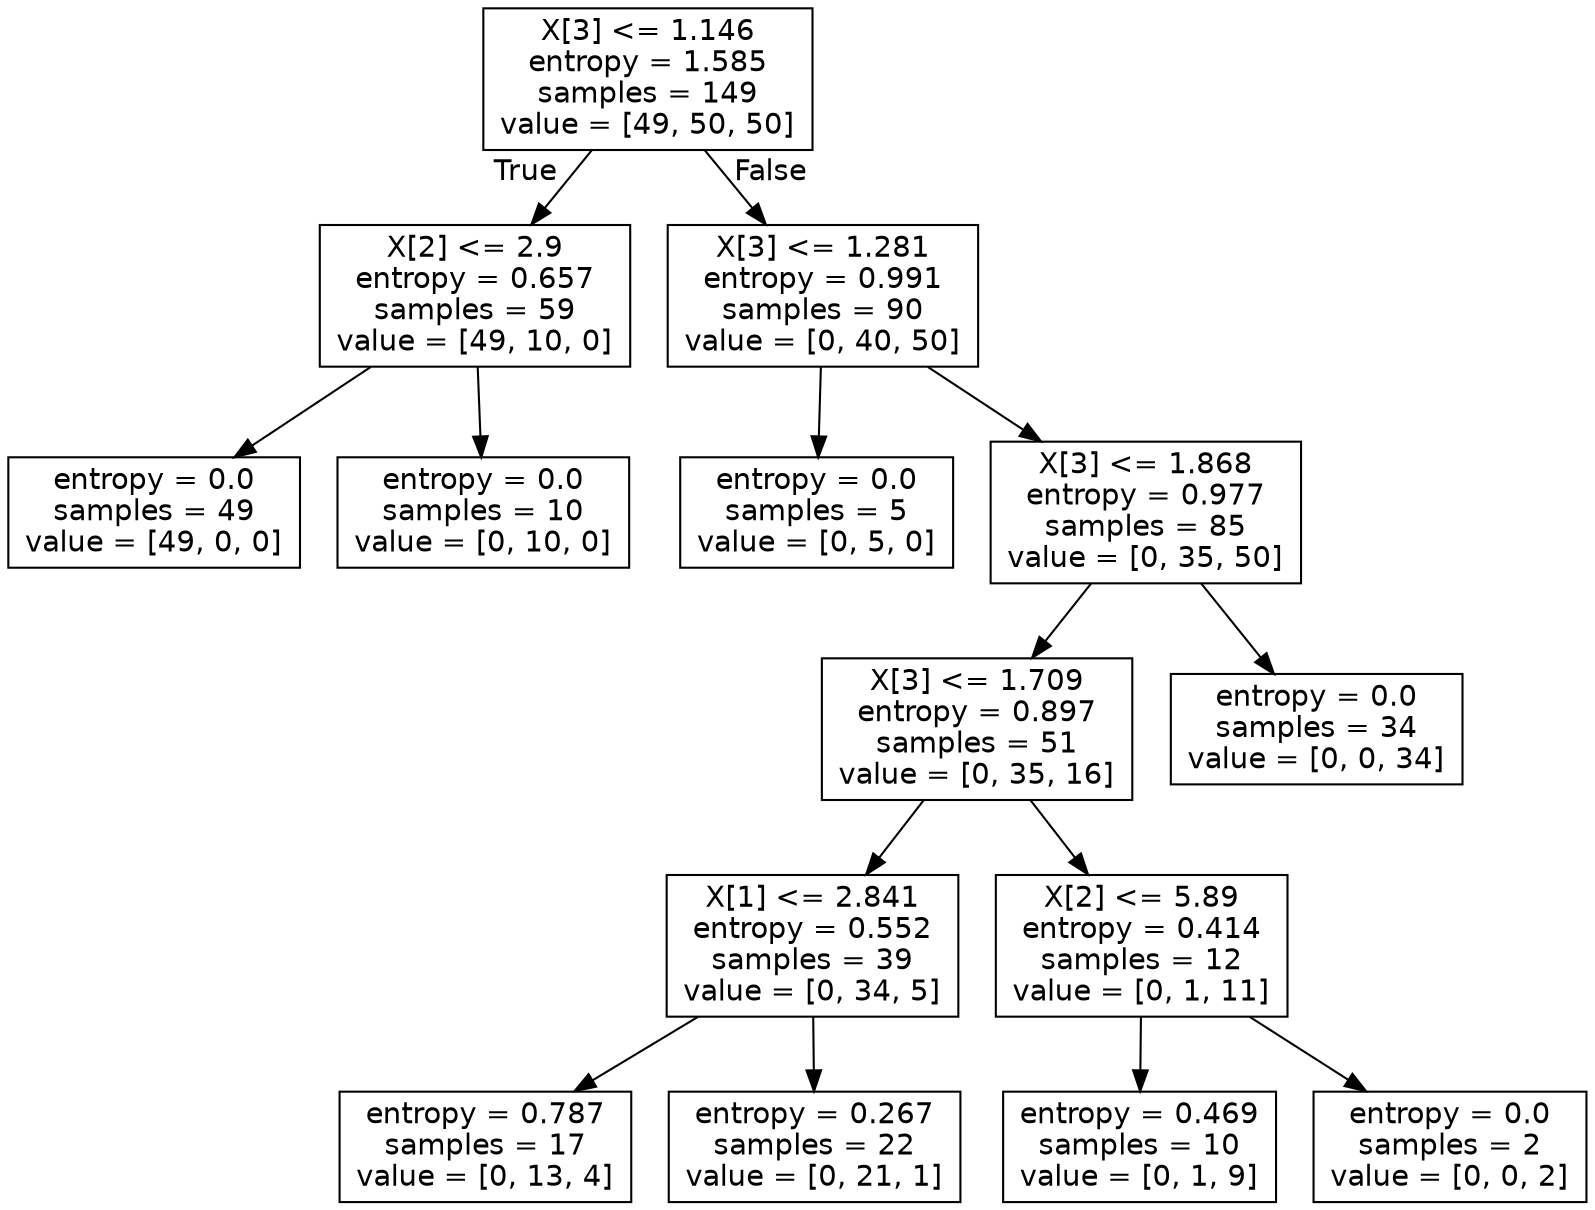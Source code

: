 digraph Tree {
node [shape=box, fontname="helvetica"] ;
edge [fontname="helvetica"] ;
0 [label="X[3] <= 1.146\nentropy = 1.585\nsamples = 149\nvalue = [49, 50, 50]"] ;
1 [label="X[2] <= 2.9\nentropy = 0.657\nsamples = 59\nvalue = [49, 10, 0]"] ;
0 -> 1 [labeldistance=2.5, labelangle=45, headlabel="True"] ;
2 [label="entropy = 0.0\nsamples = 49\nvalue = [49, 0, 0]"] ;
1 -> 2 ;
3 [label="entropy = 0.0\nsamples = 10\nvalue = [0, 10, 0]"] ;
1 -> 3 ;
4 [label="X[3] <= 1.281\nentropy = 0.991\nsamples = 90\nvalue = [0, 40, 50]"] ;
0 -> 4 [labeldistance=2.5, labelangle=-45, headlabel="False"] ;
5 [label="entropy = 0.0\nsamples = 5\nvalue = [0, 5, 0]"] ;
4 -> 5 ;
6 [label="X[3] <= 1.868\nentropy = 0.977\nsamples = 85\nvalue = [0, 35, 50]"] ;
4 -> 6 ;
7 [label="X[3] <= 1.709\nentropy = 0.897\nsamples = 51\nvalue = [0, 35, 16]"] ;
6 -> 7 ;
8 [label="X[1] <= 2.841\nentropy = 0.552\nsamples = 39\nvalue = [0, 34, 5]"] ;
7 -> 8 ;
9 [label="entropy = 0.787\nsamples = 17\nvalue = [0, 13, 4]"] ;
8 -> 9 ;
10 [label="entropy = 0.267\nsamples = 22\nvalue = [0, 21, 1]"] ;
8 -> 10 ;
11 [label="X[2] <= 5.89\nentropy = 0.414\nsamples = 12\nvalue = [0, 1, 11]"] ;
7 -> 11 ;
12 [label="entropy = 0.469\nsamples = 10\nvalue = [0, 1, 9]"] ;
11 -> 12 ;
13 [label="entropy = 0.0\nsamples = 2\nvalue = [0, 0, 2]"] ;
11 -> 13 ;
14 [label="entropy = 0.0\nsamples = 34\nvalue = [0, 0, 34]"] ;
6 -> 14 ;
}